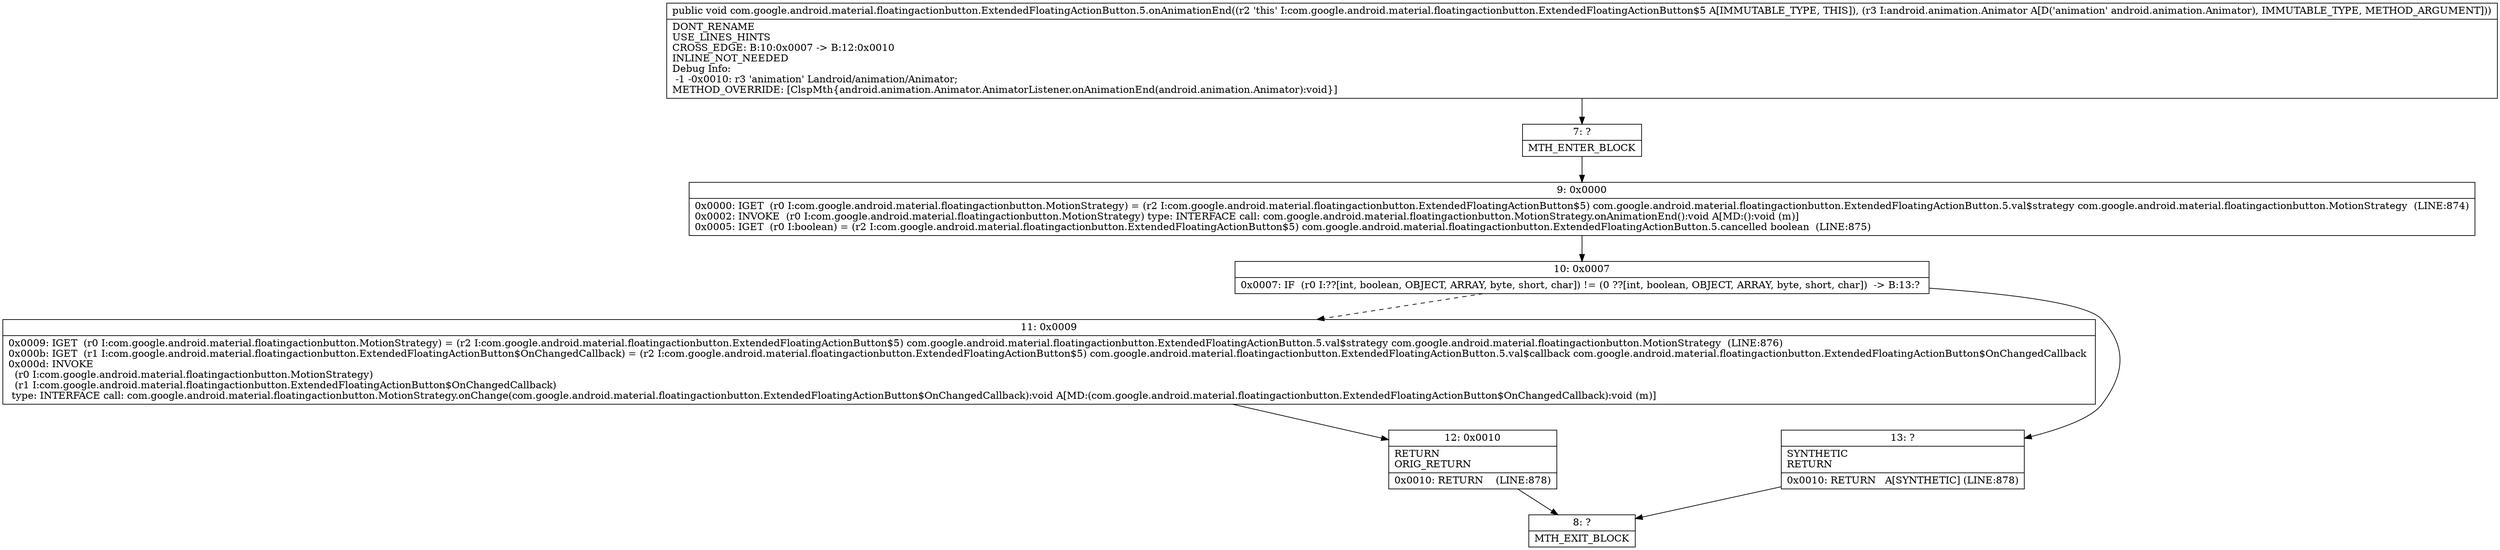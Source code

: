 digraph "CFG forcom.google.android.material.floatingactionbutton.ExtendedFloatingActionButton.5.onAnimationEnd(Landroid\/animation\/Animator;)V" {
Node_7 [shape=record,label="{7\:\ ?|MTH_ENTER_BLOCK\l}"];
Node_9 [shape=record,label="{9\:\ 0x0000|0x0000: IGET  (r0 I:com.google.android.material.floatingactionbutton.MotionStrategy) = (r2 I:com.google.android.material.floatingactionbutton.ExtendedFloatingActionButton$5) com.google.android.material.floatingactionbutton.ExtendedFloatingActionButton.5.val$strategy com.google.android.material.floatingactionbutton.MotionStrategy  (LINE:874)\l0x0002: INVOKE  (r0 I:com.google.android.material.floatingactionbutton.MotionStrategy) type: INTERFACE call: com.google.android.material.floatingactionbutton.MotionStrategy.onAnimationEnd():void A[MD:():void (m)]\l0x0005: IGET  (r0 I:boolean) = (r2 I:com.google.android.material.floatingactionbutton.ExtendedFloatingActionButton$5) com.google.android.material.floatingactionbutton.ExtendedFloatingActionButton.5.cancelled boolean  (LINE:875)\l}"];
Node_10 [shape=record,label="{10\:\ 0x0007|0x0007: IF  (r0 I:??[int, boolean, OBJECT, ARRAY, byte, short, char]) != (0 ??[int, boolean, OBJECT, ARRAY, byte, short, char])  \-\> B:13:? \l}"];
Node_11 [shape=record,label="{11\:\ 0x0009|0x0009: IGET  (r0 I:com.google.android.material.floatingactionbutton.MotionStrategy) = (r2 I:com.google.android.material.floatingactionbutton.ExtendedFloatingActionButton$5) com.google.android.material.floatingactionbutton.ExtendedFloatingActionButton.5.val$strategy com.google.android.material.floatingactionbutton.MotionStrategy  (LINE:876)\l0x000b: IGET  (r1 I:com.google.android.material.floatingactionbutton.ExtendedFloatingActionButton$OnChangedCallback) = (r2 I:com.google.android.material.floatingactionbutton.ExtendedFloatingActionButton$5) com.google.android.material.floatingactionbutton.ExtendedFloatingActionButton.5.val$callback com.google.android.material.floatingactionbutton.ExtendedFloatingActionButton$OnChangedCallback \l0x000d: INVOKE  \l  (r0 I:com.google.android.material.floatingactionbutton.MotionStrategy)\l  (r1 I:com.google.android.material.floatingactionbutton.ExtendedFloatingActionButton$OnChangedCallback)\l type: INTERFACE call: com.google.android.material.floatingactionbutton.MotionStrategy.onChange(com.google.android.material.floatingactionbutton.ExtendedFloatingActionButton$OnChangedCallback):void A[MD:(com.google.android.material.floatingactionbutton.ExtendedFloatingActionButton$OnChangedCallback):void (m)]\l}"];
Node_12 [shape=record,label="{12\:\ 0x0010|RETURN\lORIG_RETURN\l|0x0010: RETURN    (LINE:878)\l}"];
Node_8 [shape=record,label="{8\:\ ?|MTH_EXIT_BLOCK\l}"];
Node_13 [shape=record,label="{13\:\ ?|SYNTHETIC\lRETURN\l|0x0010: RETURN   A[SYNTHETIC] (LINE:878)\l}"];
MethodNode[shape=record,label="{public void com.google.android.material.floatingactionbutton.ExtendedFloatingActionButton.5.onAnimationEnd((r2 'this' I:com.google.android.material.floatingactionbutton.ExtendedFloatingActionButton$5 A[IMMUTABLE_TYPE, THIS]), (r3 I:android.animation.Animator A[D('animation' android.animation.Animator), IMMUTABLE_TYPE, METHOD_ARGUMENT]))  | DONT_RENAME\lUSE_LINES_HINTS\lCROSS_EDGE: B:10:0x0007 \-\> B:12:0x0010\lINLINE_NOT_NEEDED\lDebug Info:\l  \-1 \-0x0010: r3 'animation' Landroid\/animation\/Animator;\lMETHOD_OVERRIDE: [ClspMth\{android.animation.Animator.AnimatorListener.onAnimationEnd(android.animation.Animator):void\}]\l}"];
MethodNode -> Node_7;Node_7 -> Node_9;
Node_9 -> Node_10;
Node_10 -> Node_11[style=dashed];
Node_10 -> Node_13;
Node_11 -> Node_12;
Node_12 -> Node_8;
Node_13 -> Node_8;
}

